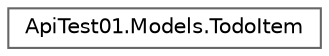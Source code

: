 digraph "Graphe hiérarchique des classes"
{
 // LATEX_PDF_SIZE
  bgcolor="transparent";
  edge [fontname=Helvetica,fontsize=10,labelfontname=Helvetica,labelfontsize=10];
  node [fontname=Helvetica,fontsize=10,shape=box,height=0.2,width=0.4];
  rankdir="LR";
  Node0 [id="Node000000",label="ApiTest01.Models.TodoItem",height=0.2,width=0.4,color="grey40", fillcolor="white", style="filled",URL="$class_api_test01_1_1_models_1_1_todo_item.html",tooltip="The todo item."];
}
